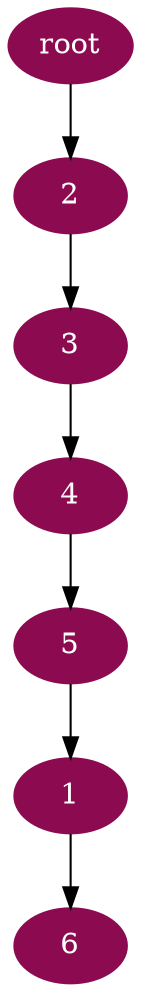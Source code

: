digraph G {
node [color=deeppink4, style=filled, fontcolor=white];
5 -> 1;
"root" -> 2;
2 -> 3;
3 -> 4;
4 -> 5;
1 -> 6;
}
